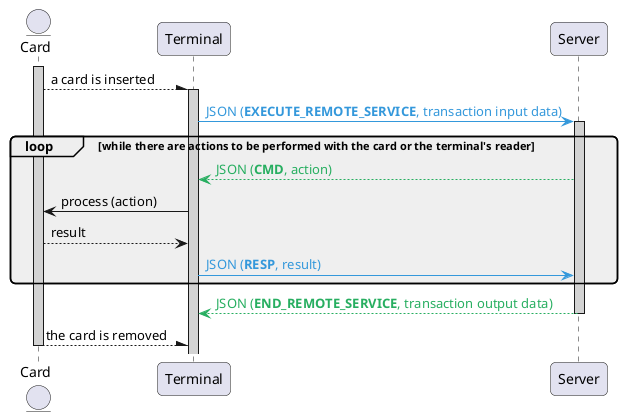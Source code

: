 @startuml

' == THEME ==

skinparam RoundCorner 10
'skinparam sequenceArrowThickness 2

' == CONTENT ==

entity "Card" as card
participant "Terminal" as client
participant "Server" as server

activate card #LightGrey
card --\ client : a card is inserted

activate client #LightGrey
client -[#3498DB]> server : <color: #3498DB>JSON (**EXECUTE_REMOTE_SERVICE**, transaction input data)

activate server #LightGrey

loop #EFEFEF while there are actions to be performed with the card or the terminal's reader
    server -[#27AE60]-> client : <color:#27AE60>JSON (**CMD**, action)
    client -> card : process (action)
    card --> client : result
    client -[#3498DB]> server : <color: #3498DB>JSON (**RESP**, result)
end

server -[#27AE60]-> client : <color:#27AE60>JSON (**END_REMOTE_SERVICE**, transaction output data)
deactivate server

card --\ client : the card is removed
deactivate card

@enduml